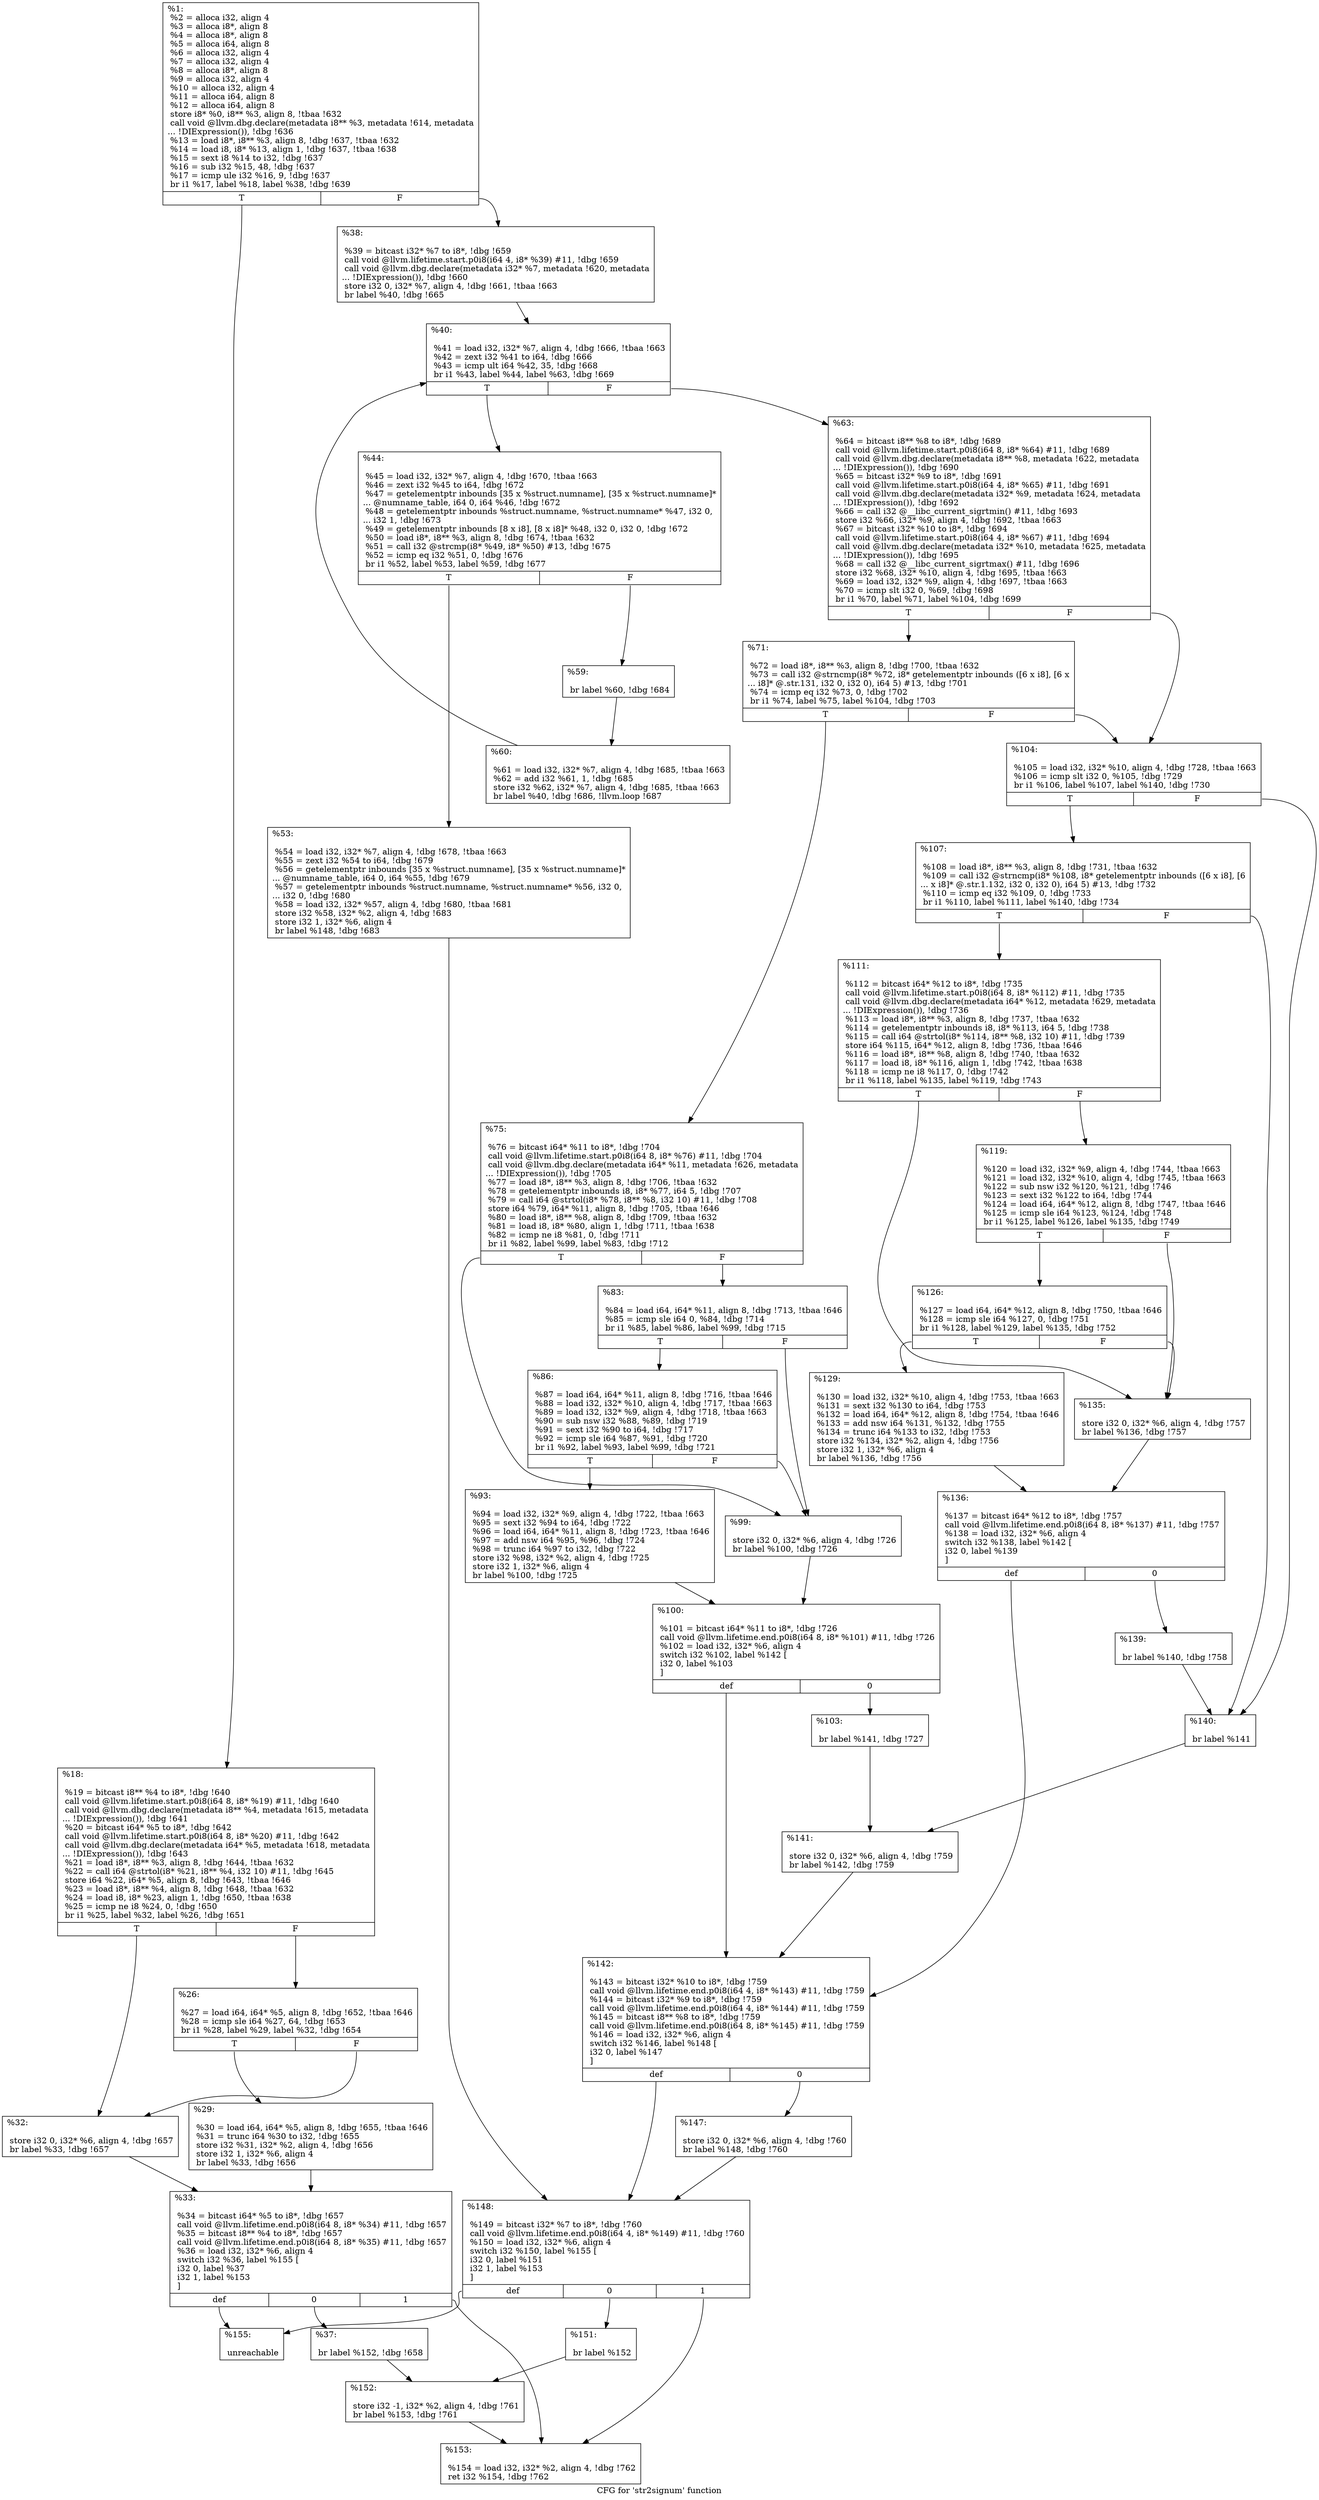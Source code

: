 digraph "CFG for 'str2signum' function" {
	label="CFG for 'str2signum' function";

	Node0x1f39660 [shape=record,label="{%1:\l  %2 = alloca i32, align 4\l  %3 = alloca i8*, align 8\l  %4 = alloca i8*, align 8\l  %5 = alloca i64, align 8\l  %6 = alloca i32, align 4\l  %7 = alloca i32, align 4\l  %8 = alloca i8*, align 8\l  %9 = alloca i32, align 4\l  %10 = alloca i32, align 4\l  %11 = alloca i64, align 8\l  %12 = alloca i64, align 8\l  store i8* %0, i8** %3, align 8, !tbaa !632\l  call void @llvm.dbg.declare(metadata i8** %3, metadata !614, metadata\l... !DIExpression()), !dbg !636\l  %13 = load i8*, i8** %3, align 8, !dbg !637, !tbaa !632\l  %14 = load i8, i8* %13, align 1, !dbg !637, !tbaa !638\l  %15 = sext i8 %14 to i32, !dbg !637\l  %16 = sub i32 %15, 48, !dbg !637\l  %17 = icmp ule i32 %16, 9, !dbg !637\l  br i1 %17, label %18, label %38, !dbg !639\l|{<s0>T|<s1>F}}"];
	Node0x1f39660:s0 -> Node0x1f3da90;
	Node0x1f39660:s1 -> Node0x1f3dc70;
	Node0x1f3da90 [shape=record,label="{%18:\l\l  %19 = bitcast i8** %4 to i8*, !dbg !640\l  call void @llvm.lifetime.start.p0i8(i64 8, i8* %19) #11, !dbg !640\l  call void @llvm.dbg.declare(metadata i8** %4, metadata !615, metadata\l... !DIExpression()), !dbg !641\l  %20 = bitcast i64* %5 to i8*, !dbg !642\l  call void @llvm.lifetime.start.p0i8(i64 8, i8* %20) #11, !dbg !642\l  call void @llvm.dbg.declare(metadata i64* %5, metadata !618, metadata\l... !DIExpression()), !dbg !643\l  %21 = load i8*, i8** %3, align 8, !dbg !644, !tbaa !632\l  %22 = call i64 @strtol(i8* %21, i8** %4, i32 10) #11, !dbg !645\l  store i64 %22, i64* %5, align 8, !dbg !643, !tbaa !646\l  %23 = load i8*, i8** %4, align 8, !dbg !648, !tbaa !632\l  %24 = load i8, i8* %23, align 1, !dbg !650, !tbaa !638\l  %25 = icmp ne i8 %24, 0, !dbg !650\l  br i1 %25, label %32, label %26, !dbg !651\l|{<s0>T|<s1>F}}"];
	Node0x1f3da90:s0 -> Node0x1f3db80;
	Node0x1f3da90:s1 -> Node0x1f3dae0;
	Node0x1f3dae0 [shape=record,label="{%26:\l\l  %27 = load i64, i64* %5, align 8, !dbg !652, !tbaa !646\l  %28 = icmp sle i64 %27, 64, !dbg !653\l  br i1 %28, label %29, label %32, !dbg !654\l|{<s0>T|<s1>F}}"];
	Node0x1f3dae0:s0 -> Node0x1f3db30;
	Node0x1f3dae0:s1 -> Node0x1f3db80;
	Node0x1f3db30 [shape=record,label="{%29:\l\l  %30 = load i64, i64* %5, align 8, !dbg !655, !tbaa !646\l  %31 = trunc i64 %30 to i32, !dbg !655\l  store i32 %31, i32* %2, align 4, !dbg !656\l  store i32 1, i32* %6, align 4\l  br label %33, !dbg !656\l}"];
	Node0x1f3db30 -> Node0x1f3dbd0;
	Node0x1f3db80 [shape=record,label="{%32:\l\l  store i32 0, i32* %6, align 4, !dbg !657\l  br label %33, !dbg !657\l}"];
	Node0x1f3db80 -> Node0x1f3dbd0;
	Node0x1f3dbd0 [shape=record,label="{%33:\l\l  %34 = bitcast i64* %5 to i8*, !dbg !657\l  call void @llvm.lifetime.end.p0i8(i64 8, i8* %34) #11, !dbg !657\l  %35 = bitcast i8** %4 to i8*, !dbg !657\l  call void @llvm.lifetime.end.p0i8(i64 8, i8* %35) #11, !dbg !657\l  %36 = load i32, i32* %6, align 4\l  switch i32 %36, label %155 [\l    i32 0, label %37\l    i32 1, label %153\l  ]\l|{<s0>def|<s1>0|<s2>1}}"];
	Node0x1f3dbd0:s0 -> Node0x1f3e670;
	Node0x1f3dbd0:s1 -> Node0x1f3dc20;
	Node0x1f3dbd0:s2 -> Node0x1f3e620;
	Node0x1f3dc20 [shape=record,label="{%37:\l\l  br label %152, !dbg !658\l}"];
	Node0x1f3dc20 -> Node0x1f3e5d0;
	Node0x1f3dc70 [shape=record,label="{%38:\l\l  %39 = bitcast i32* %7 to i8*, !dbg !659\l  call void @llvm.lifetime.start.p0i8(i64 4, i8* %39) #11, !dbg !659\l  call void @llvm.dbg.declare(metadata i32* %7, metadata !620, metadata\l... !DIExpression()), !dbg !660\l  store i32 0, i32* %7, align 4, !dbg !661, !tbaa !663\l  br label %40, !dbg !665\l}"];
	Node0x1f3dc70 -> Node0x1f3dcc0;
	Node0x1f3dcc0 [shape=record,label="{%40:\l\l  %41 = load i32, i32* %7, align 4, !dbg !666, !tbaa !663\l  %42 = zext i32 %41 to i64, !dbg !666\l  %43 = icmp ult i64 %42, 35, !dbg !668\l  br i1 %43, label %44, label %63, !dbg !669\l|{<s0>T|<s1>F}}"];
	Node0x1f3dcc0:s0 -> Node0x1f3dd10;
	Node0x1f3dcc0:s1 -> Node0x1f3de50;
	Node0x1f3dd10 [shape=record,label="{%44:\l\l  %45 = load i32, i32* %7, align 4, !dbg !670, !tbaa !663\l  %46 = zext i32 %45 to i64, !dbg !672\l  %47 = getelementptr inbounds [35 x %struct.numname], [35 x %struct.numname]*\l... @numname_table, i64 0, i64 %46, !dbg !672\l  %48 = getelementptr inbounds %struct.numname, %struct.numname* %47, i32 0,\l... i32 1, !dbg !673\l  %49 = getelementptr inbounds [8 x i8], [8 x i8]* %48, i32 0, i32 0, !dbg !672\l  %50 = load i8*, i8** %3, align 8, !dbg !674, !tbaa !632\l  %51 = call i32 @strcmp(i8* %49, i8* %50) #13, !dbg !675\l  %52 = icmp eq i32 %51, 0, !dbg !676\l  br i1 %52, label %53, label %59, !dbg !677\l|{<s0>T|<s1>F}}"];
	Node0x1f3dd10:s0 -> Node0x1f3dd60;
	Node0x1f3dd10:s1 -> Node0x1f3ddb0;
	Node0x1f3dd60 [shape=record,label="{%53:\l\l  %54 = load i32, i32* %7, align 4, !dbg !678, !tbaa !663\l  %55 = zext i32 %54 to i64, !dbg !679\l  %56 = getelementptr inbounds [35 x %struct.numname], [35 x %struct.numname]*\l... @numname_table, i64 0, i64 %55, !dbg !679\l  %57 = getelementptr inbounds %struct.numname, %struct.numname* %56, i32 0,\l... i32 0, !dbg !680\l  %58 = load i32, i32* %57, align 4, !dbg !680, !tbaa !681\l  store i32 %58, i32* %2, align 4, !dbg !683\l  store i32 1, i32* %6, align 4\l  br label %148, !dbg !683\l}"];
	Node0x1f3dd60 -> Node0x1f3e530;
	Node0x1f3ddb0 [shape=record,label="{%59:\l\l  br label %60, !dbg !684\l}"];
	Node0x1f3ddb0 -> Node0x1f3de00;
	Node0x1f3de00 [shape=record,label="{%60:\l\l  %61 = load i32, i32* %7, align 4, !dbg !685, !tbaa !663\l  %62 = add i32 %61, 1, !dbg !685\l  store i32 %62, i32* %7, align 4, !dbg !685, !tbaa !663\l  br label %40, !dbg !686, !llvm.loop !687\l}"];
	Node0x1f3de00 -> Node0x1f3dcc0;
	Node0x1f3de50 [shape=record,label="{%63:\l\l  %64 = bitcast i8** %8 to i8*, !dbg !689\l  call void @llvm.lifetime.start.p0i8(i64 8, i8* %64) #11, !dbg !689\l  call void @llvm.dbg.declare(metadata i8** %8, metadata !622, metadata\l... !DIExpression()), !dbg !690\l  %65 = bitcast i32* %9 to i8*, !dbg !691\l  call void @llvm.lifetime.start.p0i8(i64 4, i8* %65) #11, !dbg !691\l  call void @llvm.dbg.declare(metadata i32* %9, metadata !624, metadata\l... !DIExpression()), !dbg !692\l  %66 = call i32 @__libc_current_sigrtmin() #11, !dbg !693\l  store i32 %66, i32* %9, align 4, !dbg !692, !tbaa !663\l  %67 = bitcast i32* %10 to i8*, !dbg !694\l  call void @llvm.lifetime.start.p0i8(i64 4, i8* %67) #11, !dbg !694\l  call void @llvm.dbg.declare(metadata i32* %10, metadata !625, metadata\l... !DIExpression()), !dbg !695\l  %68 = call i32 @__libc_current_sigrtmax() #11, !dbg !696\l  store i32 %68, i32* %10, align 4, !dbg !695, !tbaa !663\l  %69 = load i32, i32* %9, align 4, !dbg !697, !tbaa !663\l  %70 = icmp slt i32 0, %69, !dbg !698\l  br i1 %70, label %71, label %104, !dbg !699\l|{<s0>T|<s1>F}}"];
	Node0x1f3de50:s0 -> Node0x1f3dea0;
	Node0x1f3de50:s1 -> Node0x1f3e120;
	Node0x1f3dea0 [shape=record,label="{%71:\l\l  %72 = load i8*, i8** %3, align 8, !dbg !700, !tbaa !632\l  %73 = call i32 @strncmp(i8* %72, i8* getelementptr inbounds ([6 x i8], [6 x\l... i8]* @.str.131, i32 0, i32 0), i64 5) #13, !dbg !701\l  %74 = icmp eq i32 %73, 0, !dbg !702\l  br i1 %74, label %75, label %104, !dbg !703\l|{<s0>T|<s1>F}}"];
	Node0x1f3dea0:s0 -> Node0x1f3def0;
	Node0x1f3dea0:s1 -> Node0x1f3e120;
	Node0x1f3def0 [shape=record,label="{%75:\l\l  %76 = bitcast i64* %11 to i8*, !dbg !704\l  call void @llvm.lifetime.start.p0i8(i64 8, i8* %76) #11, !dbg !704\l  call void @llvm.dbg.declare(metadata i64* %11, metadata !626, metadata\l... !DIExpression()), !dbg !705\l  %77 = load i8*, i8** %3, align 8, !dbg !706, !tbaa !632\l  %78 = getelementptr inbounds i8, i8* %77, i64 5, !dbg !707\l  %79 = call i64 @strtol(i8* %78, i8** %8, i32 10) #11, !dbg !708\l  store i64 %79, i64* %11, align 8, !dbg !705, !tbaa !646\l  %80 = load i8*, i8** %8, align 8, !dbg !709, !tbaa !632\l  %81 = load i8, i8* %80, align 1, !dbg !711, !tbaa !638\l  %82 = icmp ne i8 %81, 0, !dbg !711\l  br i1 %82, label %99, label %83, !dbg !712\l|{<s0>T|<s1>F}}"];
	Node0x1f3def0:s0 -> Node0x1f3e030;
	Node0x1f3def0:s1 -> Node0x1f3df40;
	Node0x1f3df40 [shape=record,label="{%83:\l\l  %84 = load i64, i64* %11, align 8, !dbg !713, !tbaa !646\l  %85 = icmp sle i64 0, %84, !dbg !714\l  br i1 %85, label %86, label %99, !dbg !715\l|{<s0>T|<s1>F}}"];
	Node0x1f3df40:s0 -> Node0x1f3df90;
	Node0x1f3df40:s1 -> Node0x1f3e030;
	Node0x1f3df90 [shape=record,label="{%86:\l\l  %87 = load i64, i64* %11, align 8, !dbg !716, !tbaa !646\l  %88 = load i32, i32* %10, align 4, !dbg !717, !tbaa !663\l  %89 = load i32, i32* %9, align 4, !dbg !718, !tbaa !663\l  %90 = sub nsw i32 %88, %89, !dbg !719\l  %91 = sext i32 %90 to i64, !dbg !717\l  %92 = icmp sle i64 %87, %91, !dbg !720\l  br i1 %92, label %93, label %99, !dbg !721\l|{<s0>T|<s1>F}}"];
	Node0x1f3df90:s0 -> Node0x1f3dfe0;
	Node0x1f3df90:s1 -> Node0x1f3e030;
	Node0x1f3dfe0 [shape=record,label="{%93:\l\l  %94 = load i32, i32* %9, align 4, !dbg !722, !tbaa !663\l  %95 = sext i32 %94 to i64, !dbg !722\l  %96 = load i64, i64* %11, align 8, !dbg !723, !tbaa !646\l  %97 = add nsw i64 %95, %96, !dbg !724\l  %98 = trunc i64 %97 to i32, !dbg !722\l  store i32 %98, i32* %2, align 4, !dbg !725\l  store i32 1, i32* %6, align 4\l  br label %100, !dbg !725\l}"];
	Node0x1f3dfe0 -> Node0x1f3e080;
	Node0x1f3e030 [shape=record,label="{%99:\l\l  store i32 0, i32* %6, align 4, !dbg !726\l  br label %100, !dbg !726\l}"];
	Node0x1f3e030 -> Node0x1f3e080;
	Node0x1f3e080 [shape=record,label="{%100:\l\l  %101 = bitcast i64* %11 to i8*, !dbg !726\l  call void @llvm.lifetime.end.p0i8(i64 8, i8* %101) #11, !dbg !726\l  %102 = load i32, i32* %6, align 4\l  switch i32 %102, label %142 [\l    i32 0, label %103\l  ]\l|{<s0>def|<s1>0}}"];
	Node0x1f3e080:s0 -> Node0x1f3e490;
	Node0x1f3e080:s1 -> Node0x1f3e0d0;
	Node0x1f3e0d0 [shape=record,label="{%103:\l\l  br label %141, !dbg !727\l}"];
	Node0x1f3e0d0 -> Node0x1f3e440;
	Node0x1f3e120 [shape=record,label="{%104:\l\l  %105 = load i32, i32* %10, align 4, !dbg !728, !tbaa !663\l  %106 = icmp slt i32 0, %105, !dbg !729\l  br i1 %106, label %107, label %140, !dbg !730\l|{<s0>T|<s1>F}}"];
	Node0x1f3e120:s0 -> Node0x1f3e170;
	Node0x1f3e120:s1 -> Node0x1f3e3f0;
	Node0x1f3e170 [shape=record,label="{%107:\l\l  %108 = load i8*, i8** %3, align 8, !dbg !731, !tbaa !632\l  %109 = call i32 @strncmp(i8* %108, i8* getelementptr inbounds ([6 x i8], [6\l... x i8]* @.str.1.132, i32 0, i32 0), i64 5) #13, !dbg !732\l  %110 = icmp eq i32 %109, 0, !dbg !733\l  br i1 %110, label %111, label %140, !dbg !734\l|{<s0>T|<s1>F}}"];
	Node0x1f3e170:s0 -> Node0x1f3e1c0;
	Node0x1f3e170:s1 -> Node0x1f3e3f0;
	Node0x1f3e1c0 [shape=record,label="{%111:\l\l  %112 = bitcast i64* %12 to i8*, !dbg !735\l  call void @llvm.lifetime.start.p0i8(i64 8, i8* %112) #11, !dbg !735\l  call void @llvm.dbg.declare(metadata i64* %12, metadata !629, metadata\l... !DIExpression()), !dbg !736\l  %113 = load i8*, i8** %3, align 8, !dbg !737, !tbaa !632\l  %114 = getelementptr inbounds i8, i8* %113, i64 5, !dbg !738\l  %115 = call i64 @strtol(i8* %114, i8** %8, i32 10) #11, !dbg !739\l  store i64 %115, i64* %12, align 8, !dbg !736, !tbaa !646\l  %116 = load i8*, i8** %8, align 8, !dbg !740, !tbaa !632\l  %117 = load i8, i8* %116, align 1, !dbg !742, !tbaa !638\l  %118 = icmp ne i8 %117, 0, !dbg !742\l  br i1 %118, label %135, label %119, !dbg !743\l|{<s0>T|<s1>F}}"];
	Node0x1f3e1c0:s0 -> Node0x1f3e300;
	Node0x1f3e1c0:s1 -> Node0x1f3e210;
	Node0x1f3e210 [shape=record,label="{%119:\l\l  %120 = load i32, i32* %9, align 4, !dbg !744, !tbaa !663\l  %121 = load i32, i32* %10, align 4, !dbg !745, !tbaa !663\l  %122 = sub nsw i32 %120, %121, !dbg !746\l  %123 = sext i32 %122 to i64, !dbg !744\l  %124 = load i64, i64* %12, align 8, !dbg !747, !tbaa !646\l  %125 = icmp sle i64 %123, %124, !dbg !748\l  br i1 %125, label %126, label %135, !dbg !749\l|{<s0>T|<s1>F}}"];
	Node0x1f3e210:s0 -> Node0x1f3e260;
	Node0x1f3e210:s1 -> Node0x1f3e300;
	Node0x1f3e260 [shape=record,label="{%126:\l\l  %127 = load i64, i64* %12, align 8, !dbg !750, !tbaa !646\l  %128 = icmp sle i64 %127, 0, !dbg !751\l  br i1 %128, label %129, label %135, !dbg !752\l|{<s0>T|<s1>F}}"];
	Node0x1f3e260:s0 -> Node0x1f3e2b0;
	Node0x1f3e260:s1 -> Node0x1f3e300;
	Node0x1f3e2b0 [shape=record,label="{%129:\l\l  %130 = load i32, i32* %10, align 4, !dbg !753, !tbaa !663\l  %131 = sext i32 %130 to i64, !dbg !753\l  %132 = load i64, i64* %12, align 8, !dbg !754, !tbaa !646\l  %133 = add nsw i64 %131, %132, !dbg !755\l  %134 = trunc i64 %133 to i32, !dbg !753\l  store i32 %134, i32* %2, align 4, !dbg !756\l  store i32 1, i32* %6, align 4\l  br label %136, !dbg !756\l}"];
	Node0x1f3e2b0 -> Node0x1f3e350;
	Node0x1f3e300 [shape=record,label="{%135:\l\l  store i32 0, i32* %6, align 4, !dbg !757\l  br label %136, !dbg !757\l}"];
	Node0x1f3e300 -> Node0x1f3e350;
	Node0x1f3e350 [shape=record,label="{%136:\l\l  %137 = bitcast i64* %12 to i8*, !dbg !757\l  call void @llvm.lifetime.end.p0i8(i64 8, i8* %137) #11, !dbg !757\l  %138 = load i32, i32* %6, align 4\l  switch i32 %138, label %142 [\l    i32 0, label %139\l  ]\l|{<s0>def|<s1>0}}"];
	Node0x1f3e350:s0 -> Node0x1f3e490;
	Node0x1f3e350:s1 -> Node0x1f3e3a0;
	Node0x1f3e3a0 [shape=record,label="{%139:\l\l  br label %140, !dbg !758\l}"];
	Node0x1f3e3a0 -> Node0x1f3e3f0;
	Node0x1f3e3f0 [shape=record,label="{%140:\l\l  br label %141\l}"];
	Node0x1f3e3f0 -> Node0x1f3e440;
	Node0x1f3e440 [shape=record,label="{%141:\l\l  store i32 0, i32* %6, align 4, !dbg !759\l  br label %142, !dbg !759\l}"];
	Node0x1f3e440 -> Node0x1f3e490;
	Node0x1f3e490 [shape=record,label="{%142:\l\l  %143 = bitcast i32* %10 to i8*, !dbg !759\l  call void @llvm.lifetime.end.p0i8(i64 4, i8* %143) #11, !dbg !759\l  %144 = bitcast i32* %9 to i8*, !dbg !759\l  call void @llvm.lifetime.end.p0i8(i64 4, i8* %144) #11, !dbg !759\l  %145 = bitcast i8** %8 to i8*, !dbg !759\l  call void @llvm.lifetime.end.p0i8(i64 8, i8* %145) #11, !dbg !759\l  %146 = load i32, i32* %6, align 4\l  switch i32 %146, label %148 [\l    i32 0, label %147\l  ]\l|{<s0>def|<s1>0}}"];
	Node0x1f3e490:s0 -> Node0x1f3e530;
	Node0x1f3e490:s1 -> Node0x1f3e4e0;
	Node0x1f3e4e0 [shape=record,label="{%147:\l\l  store i32 0, i32* %6, align 4, !dbg !760\l  br label %148, !dbg !760\l}"];
	Node0x1f3e4e0 -> Node0x1f3e530;
	Node0x1f3e530 [shape=record,label="{%148:\l\l  %149 = bitcast i32* %7 to i8*, !dbg !760\l  call void @llvm.lifetime.end.p0i8(i64 4, i8* %149) #11, !dbg !760\l  %150 = load i32, i32* %6, align 4\l  switch i32 %150, label %155 [\l    i32 0, label %151\l    i32 1, label %153\l  ]\l|{<s0>def|<s1>0|<s2>1}}"];
	Node0x1f3e530:s0 -> Node0x1f3e670;
	Node0x1f3e530:s1 -> Node0x1f3e580;
	Node0x1f3e530:s2 -> Node0x1f3e620;
	Node0x1f3e580 [shape=record,label="{%151:\l\l  br label %152\l}"];
	Node0x1f3e580 -> Node0x1f3e5d0;
	Node0x1f3e5d0 [shape=record,label="{%152:\l\l  store i32 -1, i32* %2, align 4, !dbg !761\l  br label %153, !dbg !761\l}"];
	Node0x1f3e5d0 -> Node0x1f3e620;
	Node0x1f3e620 [shape=record,label="{%153:\l\l  %154 = load i32, i32* %2, align 4, !dbg !762\l  ret i32 %154, !dbg !762\l}"];
	Node0x1f3e670 [shape=record,label="{%155:\l\l  unreachable\l}"];
}
